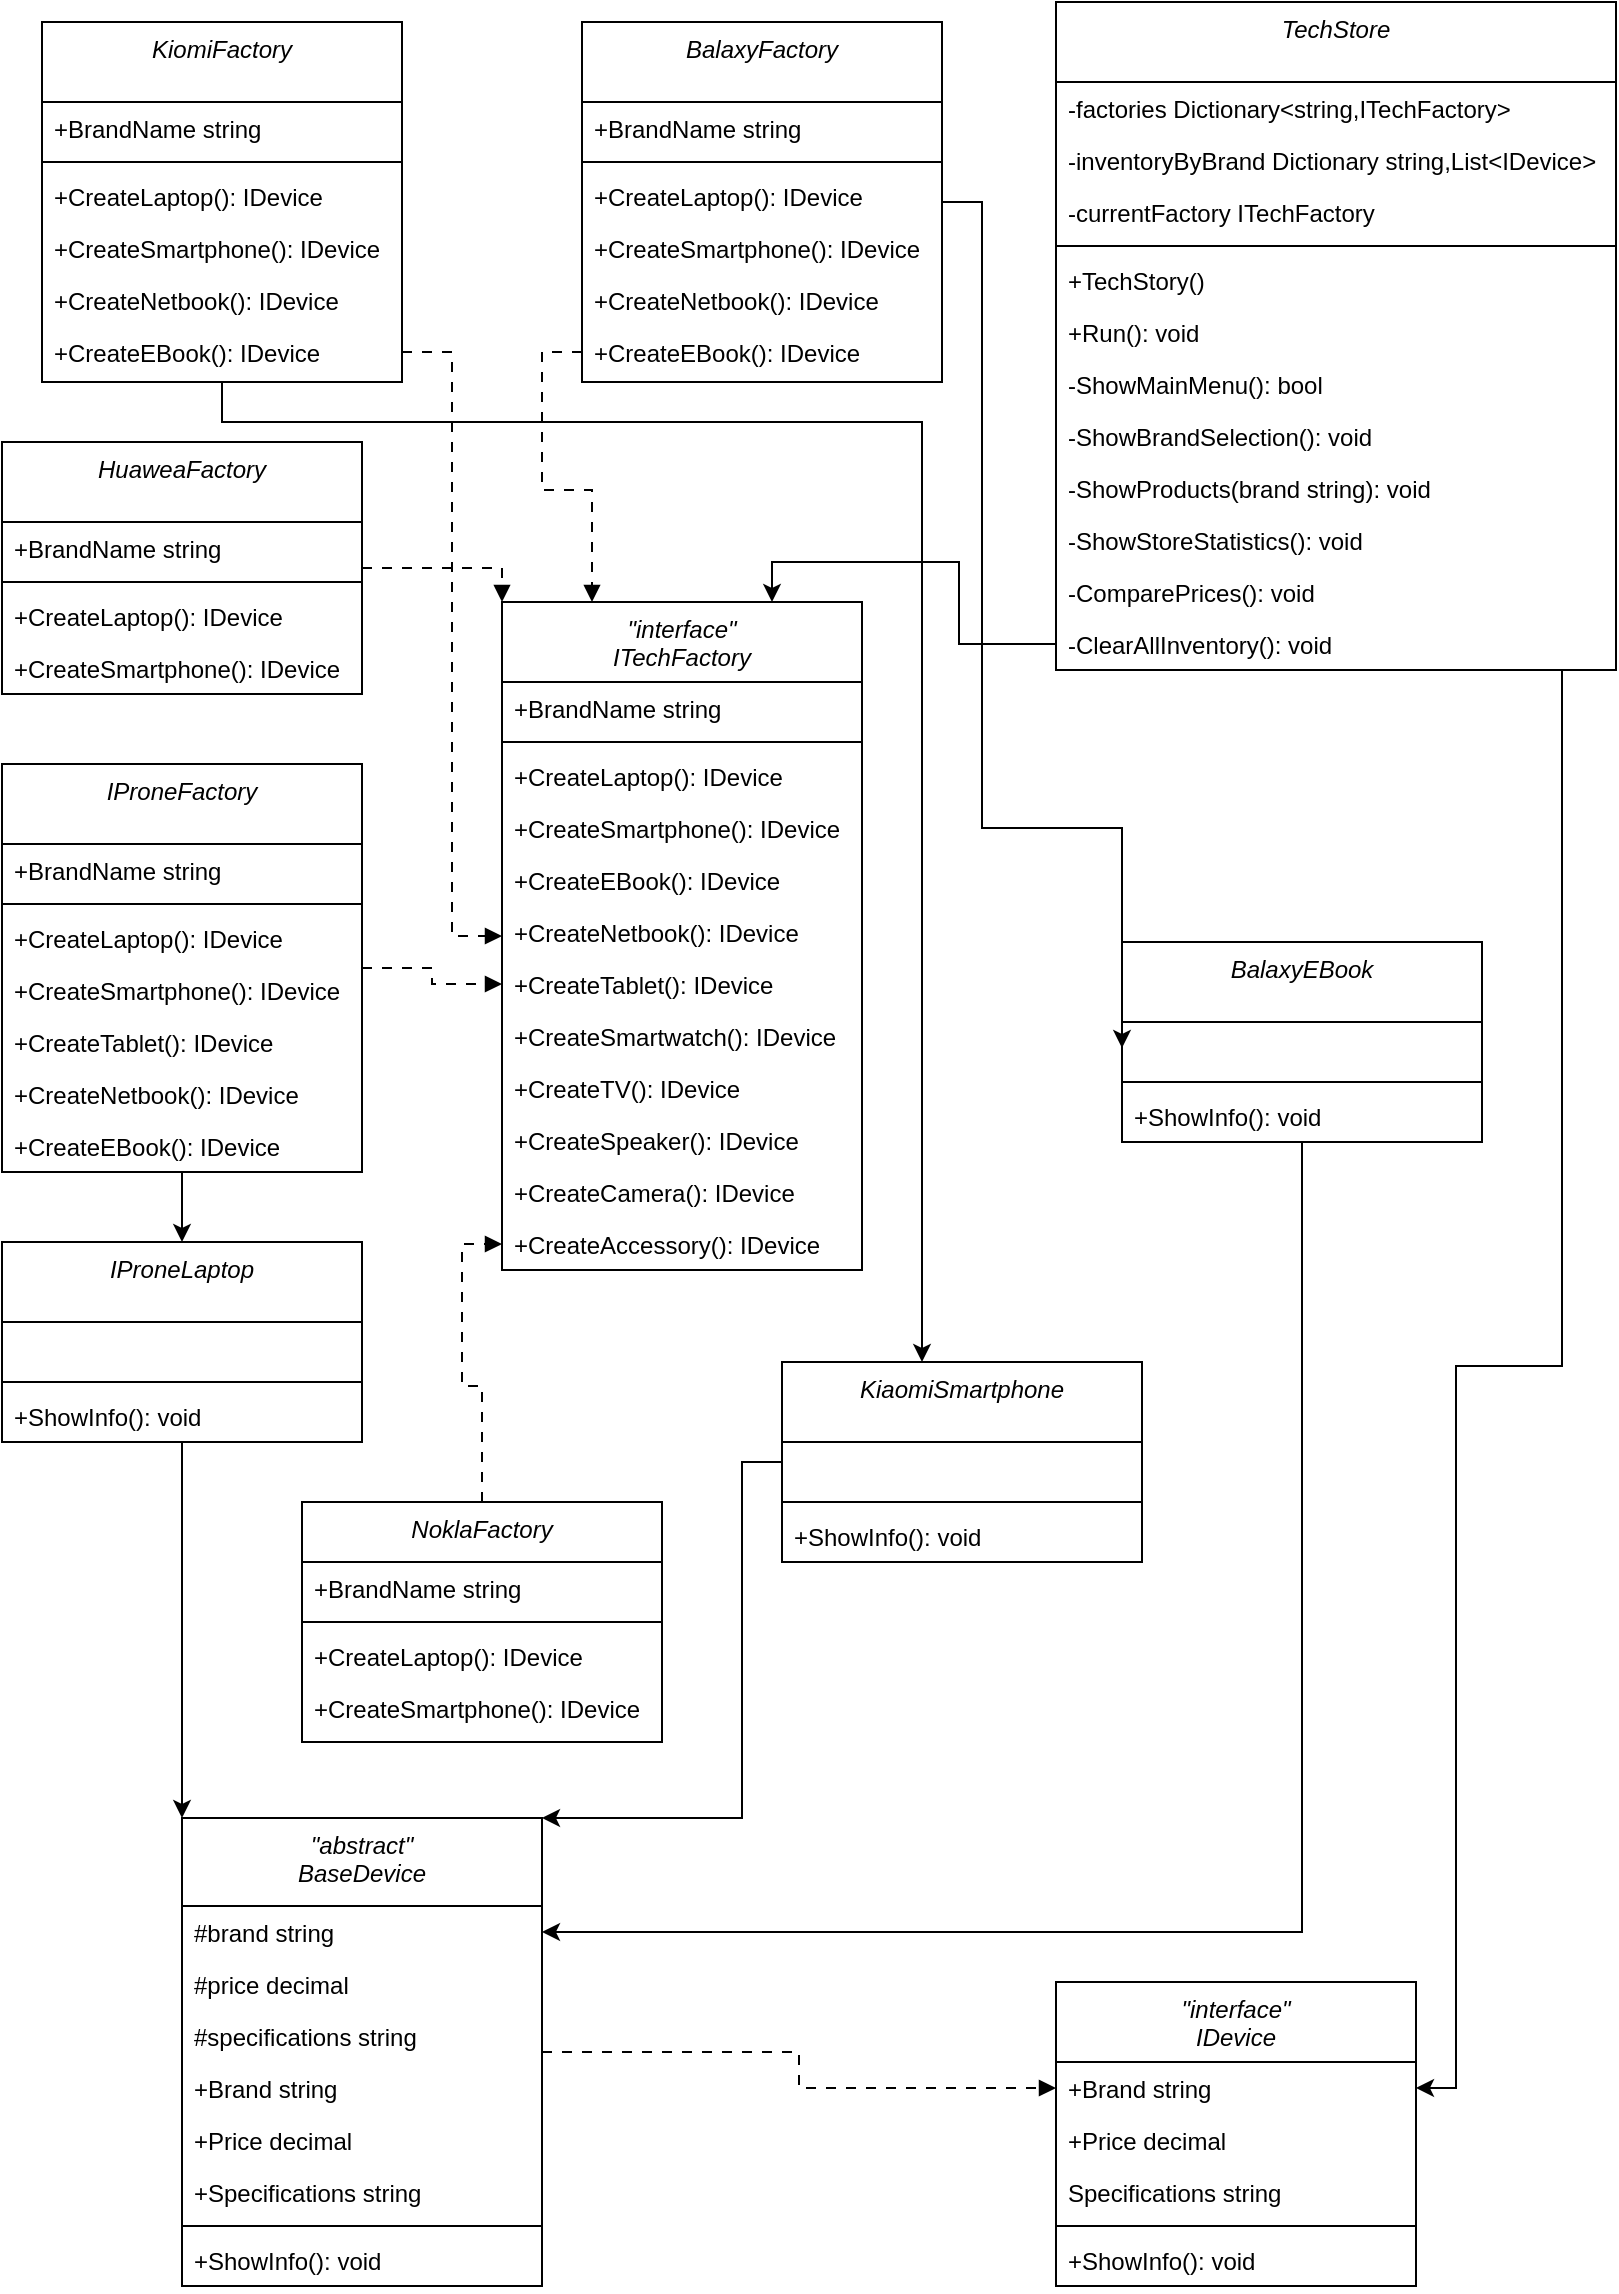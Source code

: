 <mxfile version="26.0.14">
  <diagram name="Страница — 1" id="vmYZBUOtllmVYgsGV2xk">
    <mxGraphModel dx="1368" dy="1268" grid="1" gridSize="10" guides="1" tooltips="1" connect="1" arrows="1" fold="1" page="1" pageScale="1" pageWidth="827" pageHeight="1169" math="0" shadow="0">
      <root>
        <mxCell id="0" />
        <mxCell id="1" parent="0" />
        <mxCell id="uGvj9esQeDtJPW2eImbG-31" value="&quot;interface&quot;&#xa;ITechFactory" style="swimlane;fontStyle=2;align=center;verticalAlign=top;childLayout=stackLayout;horizontal=1;startSize=40;horizontalStack=0;resizeParent=1;resizeLast=0;collapsible=1;marginBottom=0;rounded=0;shadow=0;strokeWidth=1;" parent="1" vertex="1">
          <mxGeometry x="270" y="300" width="180" height="334" as="geometry">
            <mxRectangle x="230" y="140" width="160" height="26" as="alternateBounds" />
          </mxGeometry>
        </mxCell>
        <mxCell id="uGvj9esQeDtJPW2eImbG-32" value="+BrandName string" style="text;align=left;verticalAlign=top;spacingLeft=4;spacingRight=4;overflow=hidden;rotatable=0;points=[[0,0.5],[1,0.5]];portConstraint=eastwest;" parent="uGvj9esQeDtJPW2eImbG-31" vertex="1">
          <mxGeometry y="40" width="180" height="26" as="geometry" />
        </mxCell>
        <mxCell id="uGvj9esQeDtJPW2eImbG-35" value="" style="line;html=1;strokeWidth=1;align=left;verticalAlign=middle;spacingTop=-1;spacingLeft=3;spacingRight=3;rotatable=0;labelPosition=right;points=[];portConstraint=eastwest;" parent="uGvj9esQeDtJPW2eImbG-31" vertex="1">
          <mxGeometry y="66" width="180" height="8" as="geometry" />
        </mxCell>
        <mxCell id="uGvj9esQeDtJPW2eImbG-34" value="+CreateLaptop(): IDevice" style="text;align=left;verticalAlign=top;spacingLeft=4;spacingRight=4;overflow=hidden;rotatable=0;points=[[0,0.5],[1,0.5]];portConstraint=eastwest;rounded=0;shadow=0;html=0;" parent="uGvj9esQeDtJPW2eImbG-31" vertex="1">
          <mxGeometry y="74" width="180" height="26" as="geometry" />
        </mxCell>
        <mxCell id="uGvj9esQeDtJPW2eImbG-33" value="+CreateSmartphone(): IDevice" style="text;align=left;verticalAlign=top;spacingLeft=4;spacingRight=4;overflow=hidden;rotatable=0;points=[[0,0.5],[1,0.5]];portConstraint=eastwest;rounded=0;shadow=0;html=0;" parent="uGvj9esQeDtJPW2eImbG-31" vertex="1">
          <mxGeometry y="100" width="180" height="26" as="geometry" />
        </mxCell>
        <mxCell id="uGvj9esQeDtJPW2eImbG-36" value="+CreateEBook(): IDevice" style="text;align=left;verticalAlign=top;spacingLeft=4;spacingRight=4;overflow=hidden;rotatable=0;points=[[0,0.5],[1,0.5]];portConstraint=eastwest;" parent="uGvj9esQeDtJPW2eImbG-31" vertex="1">
          <mxGeometry y="126" width="180" height="26" as="geometry" />
        </mxCell>
        <mxCell id="uGvj9esQeDtJPW2eImbG-37" value="+CreateNetbook(): IDevice" style="text;align=left;verticalAlign=top;spacingLeft=4;spacingRight=4;overflow=hidden;rotatable=0;points=[[0,0.5],[1,0.5]];portConstraint=eastwest;" parent="uGvj9esQeDtJPW2eImbG-31" vertex="1">
          <mxGeometry y="152" width="180" height="26" as="geometry" />
        </mxCell>
        <mxCell id="uGvj9esQeDtJPW2eImbG-38" value="+CreateTablet(): IDevice" style="text;align=left;verticalAlign=top;spacingLeft=4;spacingRight=4;overflow=hidden;rotatable=0;points=[[0,0.5],[1,0.5]];portConstraint=eastwest;" parent="uGvj9esQeDtJPW2eImbG-31" vertex="1">
          <mxGeometry y="178" width="180" height="26" as="geometry" />
        </mxCell>
        <mxCell id="uGvj9esQeDtJPW2eImbG-39" value="+CreateSmartwatch(): IDevice" style="text;align=left;verticalAlign=top;spacingLeft=4;spacingRight=4;overflow=hidden;rotatable=0;points=[[0,0.5],[1,0.5]];portConstraint=eastwest;" parent="uGvj9esQeDtJPW2eImbG-31" vertex="1">
          <mxGeometry y="204" width="180" height="26" as="geometry" />
        </mxCell>
        <mxCell id="uGvj9esQeDtJPW2eImbG-40" value="+CreateTV(): IDevice" style="text;align=left;verticalAlign=top;spacingLeft=4;spacingRight=4;overflow=hidden;rotatable=0;points=[[0,0.5],[1,0.5]];portConstraint=eastwest;" parent="uGvj9esQeDtJPW2eImbG-31" vertex="1">
          <mxGeometry y="230" width="180" height="26" as="geometry" />
        </mxCell>
        <mxCell id="uGvj9esQeDtJPW2eImbG-41" value="+CreateSpeaker(): IDevice" style="text;align=left;verticalAlign=top;spacingLeft=4;spacingRight=4;overflow=hidden;rotatable=0;points=[[0,0.5],[1,0.5]];portConstraint=eastwest;" parent="uGvj9esQeDtJPW2eImbG-31" vertex="1">
          <mxGeometry y="256" width="180" height="26" as="geometry" />
        </mxCell>
        <mxCell id="uGvj9esQeDtJPW2eImbG-42" value="+CreateCamera(): IDevice" style="text;align=left;verticalAlign=top;spacingLeft=4;spacingRight=4;overflow=hidden;rotatable=0;points=[[0,0.5],[1,0.5]];portConstraint=eastwest;" parent="uGvj9esQeDtJPW2eImbG-31" vertex="1">
          <mxGeometry y="282" width="180" height="26" as="geometry" />
        </mxCell>
        <mxCell id="uGvj9esQeDtJPW2eImbG-43" value="+CreateAccessory(): IDevice" style="text;align=left;verticalAlign=top;spacingLeft=4;spacingRight=4;overflow=hidden;rotatable=0;points=[[0,0.5],[1,0.5]];portConstraint=eastwest;" parent="uGvj9esQeDtJPW2eImbG-31" vertex="1">
          <mxGeometry y="308" width="180" height="26" as="geometry" />
        </mxCell>
        <mxCell id="uGvj9esQeDtJPW2eImbG-44" value="TechStore" style="swimlane;fontStyle=2;align=center;verticalAlign=top;childLayout=stackLayout;horizontal=1;startSize=40;horizontalStack=0;resizeParent=1;resizeLast=0;collapsible=1;marginBottom=0;rounded=0;shadow=0;strokeWidth=1;" parent="1" vertex="1">
          <mxGeometry x="547" width="280" height="334" as="geometry">
            <mxRectangle x="230" y="140" width="160" height="26" as="alternateBounds" />
          </mxGeometry>
        </mxCell>
        <mxCell id="uGvj9esQeDtJPW2eImbG-45" value="-factories Dictionary&lt;string,ITechFactory&gt;" style="text;align=left;verticalAlign=top;spacingLeft=4;spacingRight=4;overflow=hidden;rotatable=0;points=[[0,0.5],[1,0.5]];portConstraint=eastwest;" parent="uGvj9esQeDtJPW2eImbG-44" vertex="1">
          <mxGeometry y="40" width="280" height="26" as="geometry" />
        </mxCell>
        <mxCell id="uGvj9esQeDtJPW2eImbG-57" value="-inventoryByBrand Dictionary string,List&lt;IDevice&gt;" style="text;align=left;verticalAlign=top;spacingLeft=4;spacingRight=4;overflow=hidden;rotatable=0;points=[[0,0.5],[1,0.5]];portConstraint=eastwest;" parent="uGvj9esQeDtJPW2eImbG-44" vertex="1">
          <mxGeometry y="66" width="280" height="26" as="geometry" />
        </mxCell>
        <mxCell id="uGvj9esQeDtJPW2eImbG-58" value="-currentFactory ITechFactory" style="text;align=left;verticalAlign=top;spacingLeft=4;spacingRight=4;overflow=hidden;rotatable=0;points=[[0,0.5],[1,0.5]];portConstraint=eastwest;" parent="uGvj9esQeDtJPW2eImbG-44" vertex="1">
          <mxGeometry y="92" width="280" height="26" as="geometry" />
        </mxCell>
        <mxCell id="uGvj9esQeDtJPW2eImbG-46" value="" style="line;html=1;strokeWidth=1;align=left;verticalAlign=middle;spacingTop=-1;spacingLeft=3;spacingRight=3;rotatable=0;labelPosition=right;points=[];portConstraint=eastwest;" parent="uGvj9esQeDtJPW2eImbG-44" vertex="1">
          <mxGeometry y="118" width="280" height="8" as="geometry" />
        </mxCell>
        <mxCell id="uGvj9esQeDtJPW2eImbG-47" value="+TechStory()" style="text;align=left;verticalAlign=top;spacingLeft=4;spacingRight=4;overflow=hidden;rotatable=0;points=[[0,0.5],[1,0.5]];portConstraint=eastwest;rounded=0;shadow=0;html=0;" parent="uGvj9esQeDtJPW2eImbG-44" vertex="1">
          <mxGeometry y="126" width="280" height="26" as="geometry" />
        </mxCell>
        <mxCell id="uGvj9esQeDtJPW2eImbG-48" value="+Run(): void" style="text;align=left;verticalAlign=top;spacingLeft=4;spacingRight=4;overflow=hidden;rotatable=0;points=[[0,0.5],[1,0.5]];portConstraint=eastwest;rounded=0;shadow=0;html=0;" parent="uGvj9esQeDtJPW2eImbG-44" vertex="1">
          <mxGeometry y="152" width="280" height="26" as="geometry" />
        </mxCell>
        <mxCell id="uGvj9esQeDtJPW2eImbG-49" value="-ShowMainMenu(): bool" style="text;align=left;verticalAlign=top;spacingLeft=4;spacingRight=4;overflow=hidden;rotatable=0;points=[[0,0.5],[1,0.5]];portConstraint=eastwest;" parent="uGvj9esQeDtJPW2eImbG-44" vertex="1">
          <mxGeometry y="178" width="280" height="26" as="geometry" />
        </mxCell>
        <mxCell id="uGvj9esQeDtJPW2eImbG-50" value="-ShowBrandSelection(): void" style="text;align=left;verticalAlign=top;spacingLeft=4;spacingRight=4;overflow=hidden;rotatable=0;points=[[0,0.5],[1,0.5]];portConstraint=eastwest;" parent="uGvj9esQeDtJPW2eImbG-44" vertex="1">
          <mxGeometry y="204" width="280" height="26" as="geometry" />
        </mxCell>
        <mxCell id="uGvj9esQeDtJPW2eImbG-51" value="-ShowProducts(brand string): void" style="text;align=left;verticalAlign=top;spacingLeft=4;spacingRight=4;overflow=hidden;rotatable=0;points=[[0,0.5],[1,0.5]];portConstraint=eastwest;" parent="uGvj9esQeDtJPW2eImbG-44" vertex="1">
          <mxGeometry y="230" width="280" height="26" as="geometry" />
        </mxCell>
        <mxCell id="uGvj9esQeDtJPW2eImbG-52" value="-ShowStoreStatistics(): void" style="text;align=left;verticalAlign=top;spacingLeft=4;spacingRight=4;overflow=hidden;rotatable=0;points=[[0,0.5],[1,0.5]];portConstraint=eastwest;" parent="uGvj9esQeDtJPW2eImbG-44" vertex="1">
          <mxGeometry y="256" width="280" height="26" as="geometry" />
        </mxCell>
        <mxCell id="uGvj9esQeDtJPW2eImbG-53" value="-ComparePrices(): void" style="text;align=left;verticalAlign=top;spacingLeft=4;spacingRight=4;overflow=hidden;rotatable=0;points=[[0,0.5],[1,0.5]];portConstraint=eastwest;" parent="uGvj9esQeDtJPW2eImbG-44" vertex="1">
          <mxGeometry y="282" width="280" height="26" as="geometry" />
        </mxCell>
        <mxCell id="uGvj9esQeDtJPW2eImbG-54" value="-ClearAllInventory(): void" style="text;align=left;verticalAlign=top;spacingLeft=4;spacingRight=4;overflow=hidden;rotatable=0;points=[[0,0.5],[1,0.5]];portConstraint=eastwest;" parent="uGvj9esQeDtJPW2eImbG-44" vertex="1">
          <mxGeometry y="308" width="280" height="26" as="geometry" />
        </mxCell>
        <mxCell id="uGvj9esQeDtJPW2eImbG-59" style="edgeStyle=orthogonalEdgeStyle;rounded=0;orthogonalLoop=1;jettySize=auto;html=1;entryX=0.75;entryY=0;entryDx=0;entryDy=0;" parent="1" source="uGvj9esQeDtJPW2eImbG-54" target="uGvj9esQeDtJPW2eImbG-31" edge="1">
          <mxGeometry relative="1" as="geometry" />
        </mxCell>
        <mxCell id="uGvj9esQeDtJPW2eImbG-134" style="edgeStyle=orthogonalEdgeStyle;rounded=0;orthogonalLoop=1;jettySize=auto;html=1;entryX=0;entryY=0.5;entryDx=0;entryDy=0;" parent="1" source="uGvj9esQeDtJPW2eImbG-60" target="uGvj9esQeDtJPW2eImbG-130" edge="1">
          <mxGeometry relative="1" as="geometry">
            <Array as="points">
              <mxPoint x="510" y="100" />
              <mxPoint x="510" y="413" />
            </Array>
          </mxGeometry>
        </mxCell>
        <mxCell id="uGvj9esQeDtJPW2eImbG-60" value="BalaxyFactory" style="swimlane;fontStyle=2;align=center;verticalAlign=top;childLayout=stackLayout;horizontal=1;startSize=40;horizontalStack=0;resizeParent=1;resizeLast=0;collapsible=1;marginBottom=0;rounded=0;shadow=0;strokeWidth=1;" parent="1" vertex="1">
          <mxGeometry x="310" y="10" width="180" height="180" as="geometry">
            <mxRectangle x="230" y="140" width="160" height="26" as="alternateBounds" />
          </mxGeometry>
        </mxCell>
        <mxCell id="uGvj9esQeDtJPW2eImbG-61" value="+BrandName string" style="text;align=left;verticalAlign=top;spacingLeft=4;spacingRight=4;overflow=hidden;rotatable=0;points=[[0,0.5],[1,0.5]];portConstraint=eastwest;" parent="uGvj9esQeDtJPW2eImbG-60" vertex="1">
          <mxGeometry y="40" width="180" height="26" as="geometry" />
        </mxCell>
        <mxCell id="uGvj9esQeDtJPW2eImbG-62" value="" style="line;html=1;strokeWidth=1;align=left;verticalAlign=middle;spacingTop=-1;spacingLeft=3;spacingRight=3;rotatable=0;labelPosition=right;points=[];portConstraint=eastwest;" parent="uGvj9esQeDtJPW2eImbG-60" vertex="1">
          <mxGeometry y="66" width="180" height="8" as="geometry" />
        </mxCell>
        <mxCell id="uGvj9esQeDtJPW2eImbG-63" value="+CreateLaptop(): IDevice" style="text;align=left;verticalAlign=top;spacingLeft=4;spacingRight=4;overflow=hidden;rotatable=0;points=[[0,0.5],[1,0.5]];portConstraint=eastwest;rounded=0;shadow=0;html=0;" parent="uGvj9esQeDtJPW2eImbG-60" vertex="1">
          <mxGeometry y="74" width="180" height="26" as="geometry" />
        </mxCell>
        <mxCell id="uGvj9esQeDtJPW2eImbG-64" value="+CreateSmartphone(): IDevice" style="text;align=left;verticalAlign=top;spacingLeft=4;spacingRight=4;overflow=hidden;rotatable=0;points=[[0,0.5],[1,0.5]];portConstraint=eastwest;rounded=0;shadow=0;html=0;" parent="uGvj9esQeDtJPW2eImbG-60" vertex="1">
          <mxGeometry y="100" width="180" height="26" as="geometry" />
        </mxCell>
        <mxCell id="uGvj9esQeDtJPW2eImbG-66" value="+CreateNetbook(): IDevice" style="text;align=left;verticalAlign=top;spacingLeft=4;spacingRight=4;overflow=hidden;rotatable=0;points=[[0,0.5],[1,0.5]];portConstraint=eastwest;" parent="uGvj9esQeDtJPW2eImbG-60" vertex="1">
          <mxGeometry y="126" width="180" height="26" as="geometry" />
        </mxCell>
        <mxCell id="uGvj9esQeDtJPW2eImbG-65" value="+CreateEBook(): IDevice" style="text;align=left;verticalAlign=top;spacingLeft=4;spacingRight=4;overflow=hidden;rotatable=0;points=[[0,0.5],[1,0.5]];portConstraint=eastwest;" parent="uGvj9esQeDtJPW2eImbG-60" vertex="1">
          <mxGeometry y="152" width="180" height="26" as="geometry" />
        </mxCell>
        <mxCell id="uGvj9esQeDtJPW2eImbG-74" style="edgeStyle=orthogonalEdgeStyle;rounded=0;orthogonalLoop=1;jettySize=auto;html=1;dashed=1;dashPattern=5 5;endArrow=block;entryX=0.25;entryY=0;entryDx=0;entryDy=0;" parent="1" source="uGvj9esQeDtJPW2eImbG-65" target="uGvj9esQeDtJPW2eImbG-31" edge="1">
          <mxGeometry relative="1" as="geometry" />
        </mxCell>
        <mxCell id="uGvj9esQeDtJPW2eImbG-164" style="edgeStyle=orthogonalEdgeStyle;rounded=0;orthogonalLoop=1;jettySize=auto;html=1;" parent="1" source="uGvj9esQeDtJPW2eImbG-75" target="uGvj9esQeDtJPW2eImbG-125" edge="1">
          <mxGeometry relative="1" as="geometry">
            <Array as="points">
              <mxPoint x="130" y="210" />
              <mxPoint x="480" y="210" />
            </Array>
          </mxGeometry>
        </mxCell>
        <mxCell id="uGvj9esQeDtJPW2eImbG-75" value="KiomiFactory" style="swimlane;fontStyle=2;align=center;verticalAlign=top;childLayout=stackLayout;horizontal=1;startSize=40;horizontalStack=0;resizeParent=1;resizeLast=0;collapsible=1;marginBottom=0;rounded=0;shadow=0;strokeWidth=1;" parent="1" vertex="1">
          <mxGeometry x="40" y="10" width="180" height="180" as="geometry">
            <mxRectangle x="230" y="140" width="160" height="26" as="alternateBounds" />
          </mxGeometry>
        </mxCell>
        <mxCell id="uGvj9esQeDtJPW2eImbG-76" value="+BrandName string" style="text;align=left;verticalAlign=top;spacingLeft=4;spacingRight=4;overflow=hidden;rotatable=0;points=[[0,0.5],[1,0.5]];portConstraint=eastwest;" parent="uGvj9esQeDtJPW2eImbG-75" vertex="1">
          <mxGeometry y="40" width="180" height="26" as="geometry" />
        </mxCell>
        <mxCell id="uGvj9esQeDtJPW2eImbG-77" value="" style="line;html=1;strokeWidth=1;align=left;verticalAlign=middle;spacingTop=-1;spacingLeft=3;spacingRight=3;rotatable=0;labelPosition=right;points=[];portConstraint=eastwest;" parent="uGvj9esQeDtJPW2eImbG-75" vertex="1">
          <mxGeometry y="66" width="180" height="8" as="geometry" />
        </mxCell>
        <mxCell id="uGvj9esQeDtJPW2eImbG-78" value="+CreateLaptop(): IDevice" style="text;align=left;verticalAlign=top;spacingLeft=4;spacingRight=4;overflow=hidden;rotatable=0;points=[[0,0.5],[1,0.5]];portConstraint=eastwest;rounded=0;shadow=0;html=0;" parent="uGvj9esQeDtJPW2eImbG-75" vertex="1">
          <mxGeometry y="74" width="180" height="26" as="geometry" />
        </mxCell>
        <mxCell id="uGvj9esQeDtJPW2eImbG-79" value="+CreateSmartphone(): IDevice" style="text;align=left;verticalAlign=top;spacingLeft=4;spacingRight=4;overflow=hidden;rotatable=0;points=[[0,0.5],[1,0.5]];portConstraint=eastwest;rounded=0;shadow=0;html=0;" parent="uGvj9esQeDtJPW2eImbG-75" vertex="1">
          <mxGeometry y="100" width="180" height="26" as="geometry" />
        </mxCell>
        <mxCell id="uGvj9esQeDtJPW2eImbG-80" value="+CreateNetbook(): IDevice" style="text;align=left;verticalAlign=top;spacingLeft=4;spacingRight=4;overflow=hidden;rotatable=0;points=[[0,0.5],[1,0.5]];portConstraint=eastwest;" parent="uGvj9esQeDtJPW2eImbG-75" vertex="1">
          <mxGeometry y="126" width="180" height="26" as="geometry" />
        </mxCell>
        <mxCell id="uGvj9esQeDtJPW2eImbG-81" value="+CreateEBook(): IDevice" style="text;align=left;verticalAlign=top;spacingLeft=4;spacingRight=4;overflow=hidden;rotatable=0;points=[[0,0.5],[1,0.5]];portConstraint=eastwest;" parent="uGvj9esQeDtJPW2eImbG-75" vertex="1">
          <mxGeometry y="152" width="180" height="26" as="geometry" />
        </mxCell>
        <mxCell id="uGvj9esQeDtJPW2eImbG-90" style="edgeStyle=orthogonalEdgeStyle;rounded=0;orthogonalLoop=1;jettySize=auto;html=1;dashed=1;dashPattern=5 5;endArrow=block;entryX=0;entryY=0;entryDx=0;entryDy=0;" parent="1" source="uGvj9esQeDtJPW2eImbG-83" target="uGvj9esQeDtJPW2eImbG-31" edge="1">
          <mxGeometry relative="1" as="geometry">
            <Array as="points">
              <mxPoint x="270" y="283" />
            </Array>
          </mxGeometry>
        </mxCell>
        <mxCell id="uGvj9esQeDtJPW2eImbG-83" value="HuaweaFactory" style="swimlane;fontStyle=2;align=center;verticalAlign=top;childLayout=stackLayout;horizontal=1;startSize=40;horizontalStack=0;resizeParent=1;resizeLast=0;collapsible=1;marginBottom=0;rounded=0;shadow=0;strokeWidth=1;" parent="1" vertex="1">
          <mxGeometry x="20" y="220" width="180" height="126" as="geometry">
            <mxRectangle x="230" y="140" width="160" height="26" as="alternateBounds" />
          </mxGeometry>
        </mxCell>
        <mxCell id="uGvj9esQeDtJPW2eImbG-84" value="+BrandName string" style="text;align=left;verticalAlign=top;spacingLeft=4;spacingRight=4;overflow=hidden;rotatable=0;points=[[0,0.5],[1,0.5]];portConstraint=eastwest;" parent="uGvj9esQeDtJPW2eImbG-83" vertex="1">
          <mxGeometry y="40" width="180" height="26" as="geometry" />
        </mxCell>
        <mxCell id="uGvj9esQeDtJPW2eImbG-85" value="" style="line;html=1;strokeWidth=1;align=left;verticalAlign=middle;spacingTop=-1;spacingLeft=3;spacingRight=3;rotatable=0;labelPosition=right;points=[];portConstraint=eastwest;" parent="uGvj9esQeDtJPW2eImbG-83" vertex="1">
          <mxGeometry y="66" width="180" height="8" as="geometry" />
        </mxCell>
        <mxCell id="uGvj9esQeDtJPW2eImbG-86" value="+CreateLaptop(): IDevice" style="text;align=left;verticalAlign=top;spacingLeft=4;spacingRight=4;overflow=hidden;rotatable=0;points=[[0,0.5],[1,0.5]];portConstraint=eastwest;rounded=0;shadow=0;html=0;" parent="uGvj9esQeDtJPW2eImbG-83" vertex="1">
          <mxGeometry y="74" width="180" height="26" as="geometry" />
        </mxCell>
        <mxCell id="uGvj9esQeDtJPW2eImbG-87" value="+CreateSmartphone(): IDevice" style="text;align=left;verticalAlign=top;spacingLeft=4;spacingRight=4;overflow=hidden;rotatable=0;points=[[0,0.5],[1,0.5]];portConstraint=eastwest;rounded=0;shadow=0;html=0;" parent="uGvj9esQeDtJPW2eImbG-83" vertex="1">
          <mxGeometry y="100" width="180" height="26" as="geometry" />
        </mxCell>
        <mxCell id="uGvj9esQeDtJPW2eImbG-124" style="edgeStyle=orthogonalEdgeStyle;rounded=0;orthogonalLoop=1;jettySize=auto;html=1;entryX=0.5;entryY=0;entryDx=0;entryDy=0;" parent="1" source="uGvj9esQeDtJPW2eImbG-91" target="uGvj9esQeDtJPW2eImbG-106" edge="1">
          <mxGeometry relative="1" as="geometry" />
        </mxCell>
        <mxCell id="uGvj9esQeDtJPW2eImbG-91" value="IProneFactory" style="swimlane;fontStyle=2;align=center;verticalAlign=top;childLayout=stackLayout;horizontal=1;startSize=40;horizontalStack=0;resizeParent=1;resizeLast=0;collapsible=1;marginBottom=0;rounded=0;shadow=0;strokeWidth=1;" parent="1" vertex="1">
          <mxGeometry x="20" y="381" width="180" height="204" as="geometry">
            <mxRectangle x="230" y="140" width="160" height="26" as="alternateBounds" />
          </mxGeometry>
        </mxCell>
        <mxCell id="uGvj9esQeDtJPW2eImbG-92" value="+BrandName string" style="text;align=left;verticalAlign=top;spacingLeft=4;spacingRight=4;overflow=hidden;rotatable=0;points=[[0,0.5],[1,0.5]];portConstraint=eastwest;" parent="uGvj9esQeDtJPW2eImbG-91" vertex="1">
          <mxGeometry y="40" width="180" height="26" as="geometry" />
        </mxCell>
        <mxCell id="uGvj9esQeDtJPW2eImbG-93" value="" style="line;html=1;strokeWidth=1;align=left;verticalAlign=middle;spacingTop=-1;spacingLeft=3;spacingRight=3;rotatable=0;labelPosition=right;points=[];portConstraint=eastwest;" parent="uGvj9esQeDtJPW2eImbG-91" vertex="1">
          <mxGeometry y="66" width="180" height="8" as="geometry" />
        </mxCell>
        <mxCell id="uGvj9esQeDtJPW2eImbG-94" value="+CreateLaptop(): IDevice" style="text;align=left;verticalAlign=top;spacingLeft=4;spacingRight=4;overflow=hidden;rotatable=0;points=[[0,0.5],[1,0.5]];portConstraint=eastwest;rounded=0;shadow=0;html=0;" parent="uGvj9esQeDtJPW2eImbG-91" vertex="1">
          <mxGeometry y="74" width="180" height="26" as="geometry" />
        </mxCell>
        <mxCell id="uGvj9esQeDtJPW2eImbG-95" value="+CreateSmartphone(): IDevice" style="text;align=left;verticalAlign=top;spacingLeft=4;spacingRight=4;overflow=hidden;rotatable=0;points=[[0,0.5],[1,0.5]];portConstraint=eastwest;rounded=0;shadow=0;html=0;" parent="uGvj9esQeDtJPW2eImbG-91" vertex="1">
          <mxGeometry y="100" width="180" height="26" as="geometry" />
        </mxCell>
        <mxCell id="uGvj9esQeDtJPW2eImbG-98" value="+CreateTablet(): IDevice" style="text;align=left;verticalAlign=top;spacingLeft=4;spacingRight=4;overflow=hidden;rotatable=0;points=[[0,0.5],[1,0.5]];portConstraint=eastwest;" parent="uGvj9esQeDtJPW2eImbG-91" vertex="1">
          <mxGeometry y="126" width="180" height="26" as="geometry" />
        </mxCell>
        <mxCell id="uGvj9esQeDtJPW2eImbG-97" value="+CreateNetbook(): IDevice" style="text;align=left;verticalAlign=top;spacingLeft=4;spacingRight=4;overflow=hidden;rotatable=0;points=[[0,0.5],[1,0.5]];portConstraint=eastwest;" parent="uGvj9esQeDtJPW2eImbG-91" vertex="1">
          <mxGeometry y="152" width="180" height="26" as="geometry" />
        </mxCell>
        <mxCell id="uGvj9esQeDtJPW2eImbG-96" value="+CreateEBook(): IDevice" style="text;align=left;verticalAlign=top;spacingLeft=4;spacingRight=4;overflow=hidden;rotatable=0;points=[[0,0.5],[1,0.5]];portConstraint=eastwest;" parent="uGvj9esQeDtJPW2eImbG-91" vertex="1">
          <mxGeometry y="178" width="180" height="26" as="geometry" />
        </mxCell>
        <mxCell id="uGvj9esQeDtJPW2eImbG-105" style="edgeStyle=orthogonalEdgeStyle;rounded=0;orthogonalLoop=1;jettySize=auto;html=1;dashed=1;dashPattern=5 5;endArrow=block;entryX=0;entryY=0.5;entryDx=0;entryDy=0;" parent="1" source="uGvj9esQeDtJPW2eImbG-91" target="uGvj9esQeDtJPW2eImbG-38" edge="1">
          <mxGeometry relative="1" as="geometry" />
        </mxCell>
        <mxCell id="uGvj9esQeDtJPW2eImbG-160" style="edgeStyle=orthogonalEdgeStyle;rounded=0;orthogonalLoop=1;jettySize=auto;html=1;entryX=0;entryY=0;entryDx=0;entryDy=0;" parent="1" source="uGvj9esQeDtJPW2eImbG-106" target="uGvj9esQeDtJPW2eImbG-148" edge="1">
          <mxGeometry relative="1" as="geometry" />
        </mxCell>
        <mxCell id="uGvj9esQeDtJPW2eImbG-106" value="IProneLaptop" style="swimlane;fontStyle=2;align=center;verticalAlign=top;childLayout=stackLayout;horizontal=1;startSize=40;horizontalStack=0;resizeParent=1;resizeLast=0;collapsible=1;marginBottom=0;rounded=0;shadow=0;strokeWidth=1;" parent="1" vertex="1">
          <mxGeometry x="20" y="620" width="180" height="100" as="geometry">
            <mxRectangle x="230" y="140" width="160" height="26" as="alternateBounds" />
          </mxGeometry>
        </mxCell>
        <mxCell id="uGvj9esQeDtJPW2eImbG-107" value="&#xa;" style="text;align=left;verticalAlign=top;spacingLeft=4;spacingRight=4;overflow=hidden;rotatable=0;points=[[0,0.5],[1,0.5]];portConstraint=eastwest;" parent="uGvj9esQeDtJPW2eImbG-106" vertex="1">
          <mxGeometry y="40" width="180" height="26" as="geometry" />
        </mxCell>
        <mxCell id="uGvj9esQeDtJPW2eImbG-108" value="" style="line;html=1;strokeWidth=1;align=left;verticalAlign=middle;spacingTop=-1;spacingLeft=3;spacingRight=3;rotatable=0;labelPosition=right;points=[];portConstraint=eastwest;" parent="uGvj9esQeDtJPW2eImbG-106" vertex="1">
          <mxGeometry y="66" width="180" height="8" as="geometry" />
        </mxCell>
        <mxCell id="uGvj9esQeDtJPW2eImbG-110" value="+ShowInfo(): void" style="text;align=left;verticalAlign=top;spacingLeft=4;spacingRight=4;overflow=hidden;rotatable=0;points=[[0,0.5],[1,0.5]];portConstraint=eastwest;rounded=0;shadow=0;html=0;" parent="uGvj9esQeDtJPW2eImbG-106" vertex="1">
          <mxGeometry y="74" width="180" height="26" as="geometry" />
        </mxCell>
        <mxCell id="uGvj9esQeDtJPW2eImbG-114" style="edgeStyle=orthogonalEdgeStyle;rounded=0;orthogonalLoop=1;jettySize=auto;html=1;dashed=1;dashPattern=5 5;endArrow=block;entryX=0;entryY=0.5;entryDx=0;entryDy=0;" parent="1" source="uGvj9esQeDtJPW2eImbG-81" target="uGvj9esQeDtJPW2eImbG-31" edge="1">
          <mxGeometry relative="1" as="geometry" />
        </mxCell>
        <mxCell id="uGvj9esQeDtJPW2eImbG-163" style="edgeStyle=orthogonalEdgeStyle;rounded=0;orthogonalLoop=1;jettySize=auto;html=1;dashed=1;dashPattern=5 5;endArrow=block;entryX=0;entryY=0.5;entryDx=0;entryDy=0;" parent="1" source="uGvj9esQeDtJPW2eImbG-115" target="uGvj9esQeDtJPW2eImbG-43" edge="1">
          <mxGeometry relative="1" as="geometry" />
        </mxCell>
        <mxCell id="uGvj9esQeDtJPW2eImbG-115" value="NoklaFactory" style="swimlane;fontStyle=2;align=center;verticalAlign=top;childLayout=stackLayout;horizontal=1;startSize=30;horizontalStack=0;resizeParent=1;resizeLast=0;collapsible=1;marginBottom=0;rounded=0;shadow=0;strokeWidth=1;" parent="1" vertex="1">
          <mxGeometry x="170" y="750" width="180" height="120" as="geometry">
            <mxRectangle x="230" y="140" width="160" height="26" as="alternateBounds" />
          </mxGeometry>
        </mxCell>
        <mxCell id="uGvj9esQeDtJPW2eImbG-116" value="+BrandName string" style="text;align=left;verticalAlign=top;spacingLeft=4;spacingRight=4;overflow=hidden;rotatable=0;points=[[0,0.5],[1,0.5]];portConstraint=eastwest;" parent="uGvj9esQeDtJPW2eImbG-115" vertex="1">
          <mxGeometry y="30" width="180" height="26" as="geometry" />
        </mxCell>
        <mxCell id="uGvj9esQeDtJPW2eImbG-117" value="" style="line;html=1;strokeWidth=1;align=left;verticalAlign=middle;spacingTop=-1;spacingLeft=3;spacingRight=3;rotatable=0;labelPosition=right;points=[];portConstraint=eastwest;" parent="uGvj9esQeDtJPW2eImbG-115" vertex="1">
          <mxGeometry y="56" width="180" height="8" as="geometry" />
        </mxCell>
        <mxCell id="uGvj9esQeDtJPW2eImbG-118" value="+CreateLaptop(): IDevice" style="text;align=left;verticalAlign=top;spacingLeft=4;spacingRight=4;overflow=hidden;rotatable=0;points=[[0,0.5],[1,0.5]];portConstraint=eastwest;rounded=0;shadow=0;html=0;" parent="uGvj9esQeDtJPW2eImbG-115" vertex="1">
          <mxGeometry y="64" width="180" height="26" as="geometry" />
        </mxCell>
        <mxCell id="uGvj9esQeDtJPW2eImbG-119" value="+CreateSmartphone(): IDevice" style="text;align=left;verticalAlign=top;spacingLeft=4;spacingRight=4;overflow=hidden;rotatable=0;points=[[0,0.5],[1,0.5]];portConstraint=eastwest;rounded=0;shadow=0;html=0;" parent="uGvj9esQeDtJPW2eImbG-115" vertex="1">
          <mxGeometry y="90" width="180" height="26" as="geometry" />
        </mxCell>
        <mxCell id="uGvj9esQeDtJPW2eImbG-159" style="edgeStyle=orthogonalEdgeStyle;rounded=0;orthogonalLoop=1;jettySize=auto;html=1;entryX=1;entryY=0;entryDx=0;entryDy=0;" parent="1" source="uGvj9esQeDtJPW2eImbG-125" target="uGvj9esQeDtJPW2eImbG-148" edge="1">
          <mxGeometry relative="1" as="geometry">
            <Array as="points">
              <mxPoint x="390" y="730" />
              <mxPoint x="390" y="908" />
            </Array>
          </mxGeometry>
        </mxCell>
        <mxCell id="uGvj9esQeDtJPW2eImbG-125" value="KiaomiSmartphone" style="swimlane;fontStyle=2;align=center;verticalAlign=top;childLayout=stackLayout;horizontal=1;startSize=40;horizontalStack=0;resizeParent=1;resizeLast=0;collapsible=1;marginBottom=0;rounded=0;shadow=0;strokeWidth=1;" parent="1" vertex="1">
          <mxGeometry x="410" y="680" width="180" height="100" as="geometry">
            <mxRectangle x="230" y="140" width="160" height="26" as="alternateBounds" />
          </mxGeometry>
        </mxCell>
        <mxCell id="uGvj9esQeDtJPW2eImbG-126" value="&#xa;" style="text;align=left;verticalAlign=top;spacingLeft=4;spacingRight=4;overflow=hidden;rotatable=0;points=[[0,0.5],[1,0.5]];portConstraint=eastwest;" parent="uGvj9esQeDtJPW2eImbG-125" vertex="1">
          <mxGeometry y="40" width="180" height="26" as="geometry" />
        </mxCell>
        <mxCell id="uGvj9esQeDtJPW2eImbG-127" value="" style="line;html=1;strokeWidth=1;align=left;verticalAlign=middle;spacingTop=-1;spacingLeft=3;spacingRight=3;rotatable=0;labelPosition=right;points=[];portConstraint=eastwest;" parent="uGvj9esQeDtJPW2eImbG-125" vertex="1">
          <mxGeometry y="66" width="180" height="8" as="geometry" />
        </mxCell>
        <mxCell id="uGvj9esQeDtJPW2eImbG-128" value="+ShowInfo(): void" style="text;align=left;verticalAlign=top;spacingLeft=4;spacingRight=4;overflow=hidden;rotatable=0;points=[[0,0.5],[1,0.5]];portConstraint=eastwest;rounded=0;shadow=0;html=0;" parent="uGvj9esQeDtJPW2eImbG-125" vertex="1">
          <mxGeometry y="74" width="180" height="26" as="geometry" />
        </mxCell>
        <mxCell id="uGvj9esQeDtJPW2eImbG-170" style="edgeStyle=orthogonalEdgeStyle;rounded=0;orthogonalLoop=1;jettySize=auto;html=1;entryX=1;entryY=0.5;entryDx=0;entryDy=0;" parent="1" source="uGvj9esQeDtJPW2eImbG-129" target="uGvj9esQeDtJPW2eImbG-149" edge="1">
          <mxGeometry relative="1" as="geometry" />
        </mxCell>
        <mxCell id="uGvj9esQeDtJPW2eImbG-129" value="BalaxyEBook" style="swimlane;fontStyle=2;align=center;verticalAlign=top;childLayout=stackLayout;horizontal=1;startSize=40;horizontalStack=0;resizeParent=1;resizeLast=0;collapsible=1;marginBottom=0;rounded=0;shadow=0;strokeWidth=1;" parent="1" vertex="1">
          <mxGeometry x="580" y="470" width="180" height="100" as="geometry">
            <mxRectangle x="230" y="140" width="160" height="26" as="alternateBounds" />
          </mxGeometry>
        </mxCell>
        <mxCell id="uGvj9esQeDtJPW2eImbG-130" value="&#xa;" style="text;align=left;verticalAlign=top;spacingLeft=4;spacingRight=4;overflow=hidden;rotatable=0;points=[[0,0.5],[1,0.5]];portConstraint=eastwest;" parent="uGvj9esQeDtJPW2eImbG-129" vertex="1">
          <mxGeometry y="40" width="180" height="26" as="geometry" />
        </mxCell>
        <mxCell id="uGvj9esQeDtJPW2eImbG-131" value="" style="line;html=1;strokeWidth=1;align=left;verticalAlign=middle;spacingTop=-1;spacingLeft=3;spacingRight=3;rotatable=0;labelPosition=right;points=[];portConstraint=eastwest;" parent="uGvj9esQeDtJPW2eImbG-129" vertex="1">
          <mxGeometry y="66" width="180" height="8" as="geometry" />
        </mxCell>
        <mxCell id="uGvj9esQeDtJPW2eImbG-132" value="+ShowInfo(): void" style="text;align=left;verticalAlign=top;spacingLeft=4;spacingRight=4;overflow=hidden;rotatable=0;points=[[0,0.5],[1,0.5]];portConstraint=eastwest;rounded=0;shadow=0;html=0;" parent="uGvj9esQeDtJPW2eImbG-129" vertex="1">
          <mxGeometry y="74" width="180" height="26" as="geometry" />
        </mxCell>
        <mxCell id="uGvj9esQeDtJPW2eImbG-139" value="&quot;interface&quot;&#xa;IDevice" style="swimlane;fontStyle=2;align=center;verticalAlign=top;childLayout=stackLayout;horizontal=1;startSize=40;horizontalStack=0;resizeParent=1;resizeLast=0;collapsible=1;marginBottom=0;rounded=0;shadow=0;strokeWidth=1;" parent="1" vertex="1">
          <mxGeometry x="547" y="990" width="180" height="152" as="geometry">
            <mxRectangle x="230" y="140" width="160" height="26" as="alternateBounds" />
          </mxGeometry>
        </mxCell>
        <mxCell id="uGvj9esQeDtJPW2eImbG-140" value="+Brand string" style="text;align=left;verticalAlign=top;spacingLeft=4;spacingRight=4;overflow=hidden;rotatable=0;points=[[0,0.5],[1,0.5]];portConstraint=eastwest;" parent="uGvj9esQeDtJPW2eImbG-139" vertex="1">
          <mxGeometry y="40" width="180" height="26" as="geometry" />
        </mxCell>
        <mxCell id="uGvj9esQeDtJPW2eImbG-143" value="+Price decimal" style="text;align=left;verticalAlign=top;spacingLeft=4;spacingRight=4;overflow=hidden;rotatable=0;points=[[0,0.5],[1,0.5]];portConstraint=eastwest;" parent="uGvj9esQeDtJPW2eImbG-139" vertex="1">
          <mxGeometry y="66" width="180" height="26" as="geometry" />
        </mxCell>
        <mxCell id="uGvj9esQeDtJPW2eImbG-144" value="Specifications string" style="text;align=left;verticalAlign=top;spacingLeft=4;spacingRight=4;overflow=hidden;rotatable=0;points=[[0,0.5],[1,0.5]];portConstraint=eastwest;" parent="uGvj9esQeDtJPW2eImbG-139" vertex="1">
          <mxGeometry y="92" width="180" height="26" as="geometry" />
        </mxCell>
        <mxCell id="uGvj9esQeDtJPW2eImbG-141" value="" style="line;html=1;strokeWidth=1;align=left;verticalAlign=middle;spacingTop=-1;spacingLeft=3;spacingRight=3;rotatable=0;labelPosition=right;points=[];portConstraint=eastwest;" parent="uGvj9esQeDtJPW2eImbG-139" vertex="1">
          <mxGeometry y="118" width="180" height="8" as="geometry" />
        </mxCell>
        <mxCell id="uGvj9esQeDtJPW2eImbG-142" value="+ShowInfo(): void" style="text;align=left;verticalAlign=top;spacingLeft=4;spacingRight=4;overflow=hidden;rotatable=0;points=[[0,0.5],[1,0.5]];portConstraint=eastwest;rounded=0;shadow=0;html=0;" parent="uGvj9esQeDtJPW2eImbG-139" vertex="1">
          <mxGeometry y="126" width="180" height="26" as="geometry" />
        </mxCell>
        <mxCell id="NRx06BaqRBXlG7P6wVns-22" value="" style="edgeStyle=orthogonalEdgeStyle;rounded=0;orthogonalLoop=1;jettySize=auto;html=1;dashed=1;dashPattern=5 5;endArrow=block;entryX=0;entryY=0.5;entryDx=0;entryDy=0;" edge="1" parent="1" source="uGvj9esQeDtJPW2eImbG-148" target="uGvj9esQeDtJPW2eImbG-140">
          <mxGeometry relative="1" as="geometry">
            <mxPoint x="370" y="1025" as="targetPoint" />
          </mxGeometry>
        </mxCell>
        <mxCell id="uGvj9esQeDtJPW2eImbG-148" value="&quot;abstract&quot;&#xa;BaseDevice" style="swimlane;fontStyle=2;align=center;verticalAlign=top;childLayout=stackLayout;horizontal=1;startSize=44;horizontalStack=0;resizeParent=1;resizeLast=0;collapsible=1;marginBottom=0;rounded=0;shadow=0;strokeWidth=1;" parent="1" vertex="1">
          <mxGeometry x="110" y="908" width="180" height="234" as="geometry">
            <mxRectangle x="230" y="140" width="160" height="26" as="alternateBounds" />
          </mxGeometry>
        </mxCell>
        <mxCell id="uGvj9esQeDtJPW2eImbG-149" value="#brand string" style="text;align=left;verticalAlign=top;spacingLeft=4;spacingRight=4;overflow=hidden;rotatable=0;points=[[0,0.5],[1,0.5]];portConstraint=eastwest;" parent="uGvj9esQeDtJPW2eImbG-148" vertex="1">
          <mxGeometry y="44" width="180" height="26" as="geometry" />
        </mxCell>
        <mxCell id="uGvj9esQeDtJPW2eImbG-152" value="#price decimal" style="text;align=left;verticalAlign=top;spacingLeft=4;spacingRight=4;overflow=hidden;rotatable=0;points=[[0,0.5],[1,0.5]];portConstraint=eastwest;rounded=0;shadow=0;html=0;" parent="uGvj9esQeDtJPW2eImbG-148" vertex="1">
          <mxGeometry y="70" width="180" height="26" as="geometry" />
        </mxCell>
        <mxCell id="uGvj9esQeDtJPW2eImbG-154" value="#specifications string" style="text;align=left;verticalAlign=top;spacingLeft=4;spacingRight=4;overflow=hidden;rotatable=0;points=[[0,0.5],[1,0.5]];portConstraint=eastwest;rounded=0;shadow=0;html=0;" parent="uGvj9esQeDtJPW2eImbG-148" vertex="1">
          <mxGeometry y="96" width="180" height="26" as="geometry" />
        </mxCell>
        <mxCell id="uGvj9esQeDtJPW2eImbG-155" value="+Brand string" style="text;align=left;verticalAlign=top;spacingLeft=4;spacingRight=4;overflow=hidden;rotatable=0;points=[[0,0.5],[1,0.5]];portConstraint=eastwest;rounded=0;shadow=0;html=0;" parent="uGvj9esQeDtJPW2eImbG-148" vertex="1">
          <mxGeometry y="122" width="180" height="26" as="geometry" />
        </mxCell>
        <mxCell id="uGvj9esQeDtJPW2eImbG-156" value="+Price decimal" style="text;align=left;verticalAlign=top;spacingLeft=4;spacingRight=4;overflow=hidden;rotatable=0;points=[[0,0.5],[1,0.5]];portConstraint=eastwest;rounded=0;shadow=0;html=0;" parent="uGvj9esQeDtJPW2eImbG-148" vertex="1">
          <mxGeometry y="148" width="180" height="26" as="geometry" />
        </mxCell>
        <mxCell id="uGvj9esQeDtJPW2eImbG-153" value="+Specifications string" style="text;align=left;verticalAlign=top;spacingLeft=4;spacingRight=4;overflow=hidden;rotatable=0;points=[[0,0.5],[1,0.5]];portConstraint=eastwest;rounded=0;shadow=0;html=0;" parent="uGvj9esQeDtJPW2eImbG-148" vertex="1">
          <mxGeometry y="174" width="180" height="26" as="geometry" />
        </mxCell>
        <mxCell id="uGvj9esQeDtJPW2eImbG-150" value="" style="line;html=1;strokeWidth=1;align=left;verticalAlign=middle;spacingTop=-1;spacingLeft=3;spacingRight=3;rotatable=0;labelPosition=right;points=[];portConstraint=eastwest;" parent="uGvj9esQeDtJPW2eImbG-148" vertex="1">
          <mxGeometry y="200" width="180" height="8" as="geometry" />
        </mxCell>
        <mxCell id="uGvj9esQeDtJPW2eImbG-151" value="+ShowInfo(): void" style="text;align=left;verticalAlign=top;spacingLeft=4;spacingRight=4;overflow=hidden;rotatable=0;points=[[0,0.5],[1,0.5]];portConstraint=eastwest;rounded=0;shadow=0;html=0;" parent="uGvj9esQeDtJPW2eImbG-148" vertex="1">
          <mxGeometry y="208" width="180" height="26" as="geometry" />
        </mxCell>
        <mxCell id="NRx06BaqRBXlG7P6wVns-1" style="edgeStyle=orthogonalEdgeStyle;rounded=0;orthogonalLoop=1;jettySize=auto;html=1;entryX=1;entryY=0.5;entryDx=0;entryDy=0;" edge="1" parent="1" source="uGvj9esQeDtJPW2eImbG-54" target="uGvj9esQeDtJPW2eImbG-140">
          <mxGeometry relative="1" as="geometry">
            <Array as="points">
              <mxPoint x="800" y="682" />
              <mxPoint x="747" y="682" />
              <mxPoint x="747" y="1043" />
            </Array>
          </mxGeometry>
        </mxCell>
      </root>
    </mxGraphModel>
  </diagram>
</mxfile>
